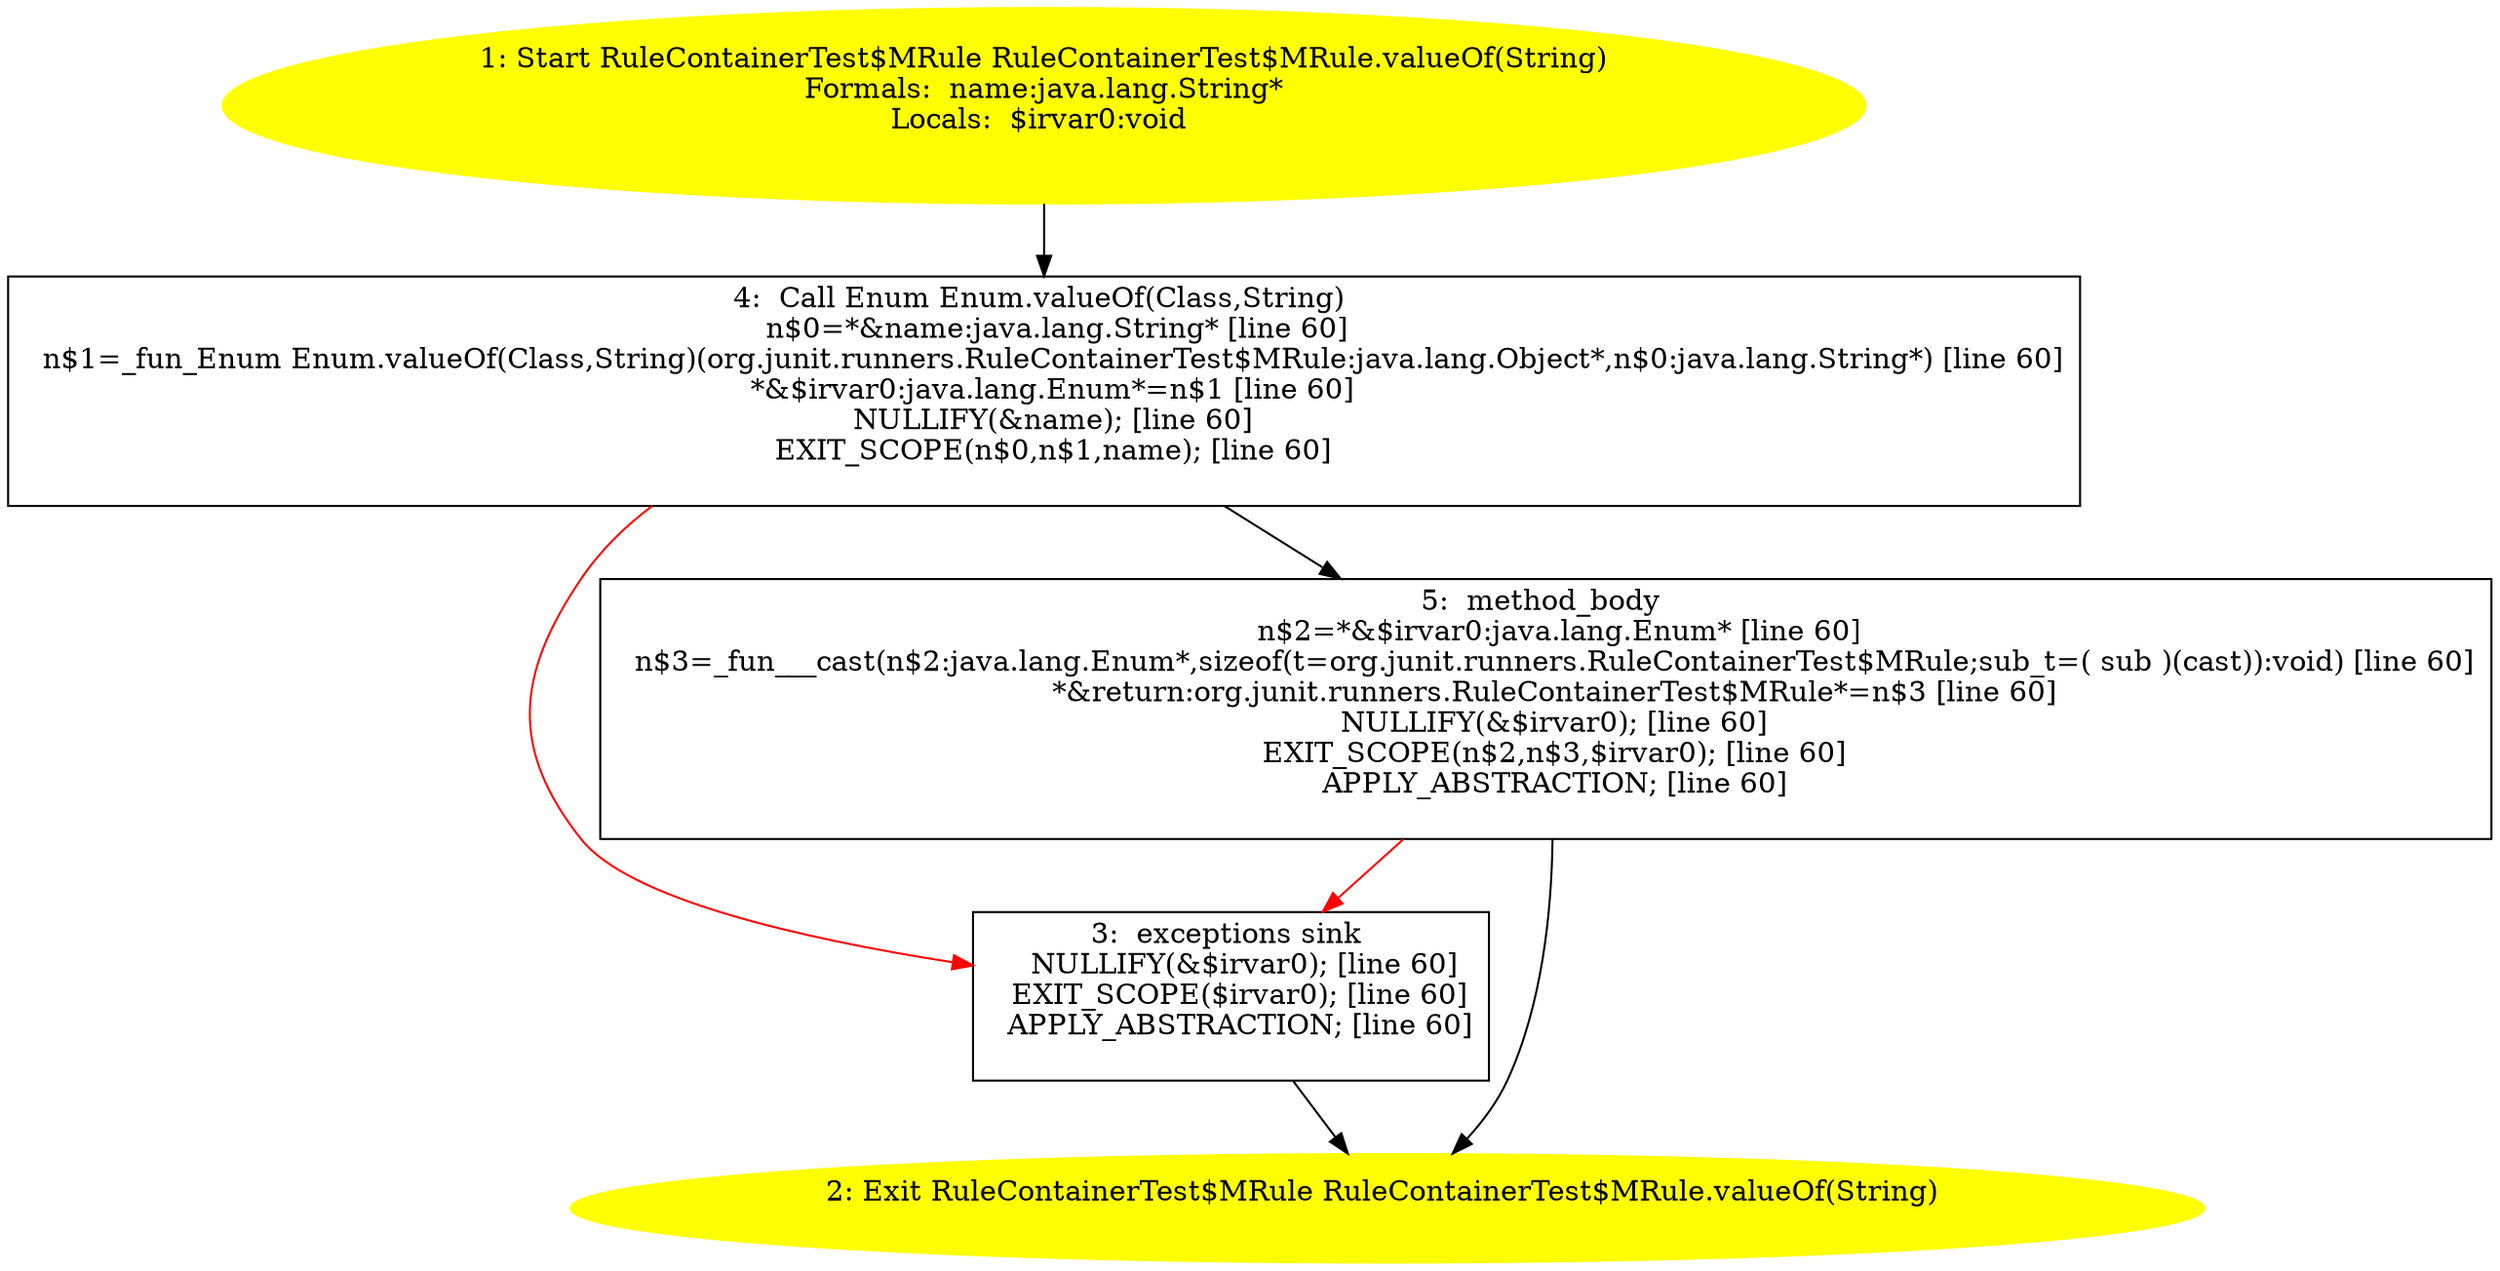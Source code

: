 /* @generated */
digraph cfg {
"org.junit.runners.RuleContainerTest$MRule.valueOf(java.lang.String):org.junit.runners.RuleContainerT.fc5dbaf39751af07af5f3aba7148240c_1" [label="1: Start RuleContainerTest$MRule RuleContainerTest$MRule.valueOf(String)\nFormals:  name:java.lang.String*\nLocals:  $irvar0:void \n  " color=yellow style=filled]
	

	 "org.junit.runners.RuleContainerTest$MRule.valueOf(java.lang.String):org.junit.runners.RuleContainerT.fc5dbaf39751af07af5f3aba7148240c_1" -> "org.junit.runners.RuleContainerTest$MRule.valueOf(java.lang.String):org.junit.runners.RuleContainerT.fc5dbaf39751af07af5f3aba7148240c_4" ;
"org.junit.runners.RuleContainerTest$MRule.valueOf(java.lang.String):org.junit.runners.RuleContainerT.fc5dbaf39751af07af5f3aba7148240c_2" [label="2: Exit RuleContainerTest$MRule RuleContainerTest$MRule.valueOf(String) \n  " color=yellow style=filled]
	

"org.junit.runners.RuleContainerTest$MRule.valueOf(java.lang.String):org.junit.runners.RuleContainerT.fc5dbaf39751af07af5f3aba7148240c_3" [label="3:  exceptions sink \n   NULLIFY(&$irvar0); [line 60]\n  EXIT_SCOPE($irvar0); [line 60]\n  APPLY_ABSTRACTION; [line 60]\n " shape="box"]
	

	 "org.junit.runners.RuleContainerTest$MRule.valueOf(java.lang.String):org.junit.runners.RuleContainerT.fc5dbaf39751af07af5f3aba7148240c_3" -> "org.junit.runners.RuleContainerTest$MRule.valueOf(java.lang.String):org.junit.runners.RuleContainerT.fc5dbaf39751af07af5f3aba7148240c_2" ;
"org.junit.runners.RuleContainerTest$MRule.valueOf(java.lang.String):org.junit.runners.RuleContainerT.fc5dbaf39751af07af5f3aba7148240c_4" [label="4:  Call Enum Enum.valueOf(Class,String) \n   n$0=*&name:java.lang.String* [line 60]\n  n$1=_fun_Enum Enum.valueOf(Class,String)(org.junit.runners.RuleContainerTest$MRule:java.lang.Object*,n$0:java.lang.String*) [line 60]\n  *&$irvar0:java.lang.Enum*=n$1 [line 60]\n  NULLIFY(&name); [line 60]\n  EXIT_SCOPE(n$0,n$1,name); [line 60]\n " shape="box"]
	

	 "org.junit.runners.RuleContainerTest$MRule.valueOf(java.lang.String):org.junit.runners.RuleContainerT.fc5dbaf39751af07af5f3aba7148240c_4" -> "org.junit.runners.RuleContainerTest$MRule.valueOf(java.lang.String):org.junit.runners.RuleContainerT.fc5dbaf39751af07af5f3aba7148240c_5" ;
	 "org.junit.runners.RuleContainerTest$MRule.valueOf(java.lang.String):org.junit.runners.RuleContainerT.fc5dbaf39751af07af5f3aba7148240c_4" -> "org.junit.runners.RuleContainerTest$MRule.valueOf(java.lang.String):org.junit.runners.RuleContainerT.fc5dbaf39751af07af5f3aba7148240c_3" [color="red" ];
"org.junit.runners.RuleContainerTest$MRule.valueOf(java.lang.String):org.junit.runners.RuleContainerT.fc5dbaf39751af07af5f3aba7148240c_5" [label="5:  method_body \n   n$2=*&$irvar0:java.lang.Enum* [line 60]\n  n$3=_fun___cast(n$2:java.lang.Enum*,sizeof(t=org.junit.runners.RuleContainerTest$MRule;sub_t=( sub )(cast)):void) [line 60]\n  *&return:org.junit.runners.RuleContainerTest$MRule*=n$3 [line 60]\n  NULLIFY(&$irvar0); [line 60]\n  EXIT_SCOPE(n$2,n$3,$irvar0); [line 60]\n  APPLY_ABSTRACTION; [line 60]\n " shape="box"]
	

	 "org.junit.runners.RuleContainerTest$MRule.valueOf(java.lang.String):org.junit.runners.RuleContainerT.fc5dbaf39751af07af5f3aba7148240c_5" -> "org.junit.runners.RuleContainerTest$MRule.valueOf(java.lang.String):org.junit.runners.RuleContainerT.fc5dbaf39751af07af5f3aba7148240c_2" ;
	 "org.junit.runners.RuleContainerTest$MRule.valueOf(java.lang.String):org.junit.runners.RuleContainerT.fc5dbaf39751af07af5f3aba7148240c_5" -> "org.junit.runners.RuleContainerTest$MRule.valueOf(java.lang.String):org.junit.runners.RuleContainerT.fc5dbaf39751af07af5f3aba7148240c_3" [color="red" ];
}
